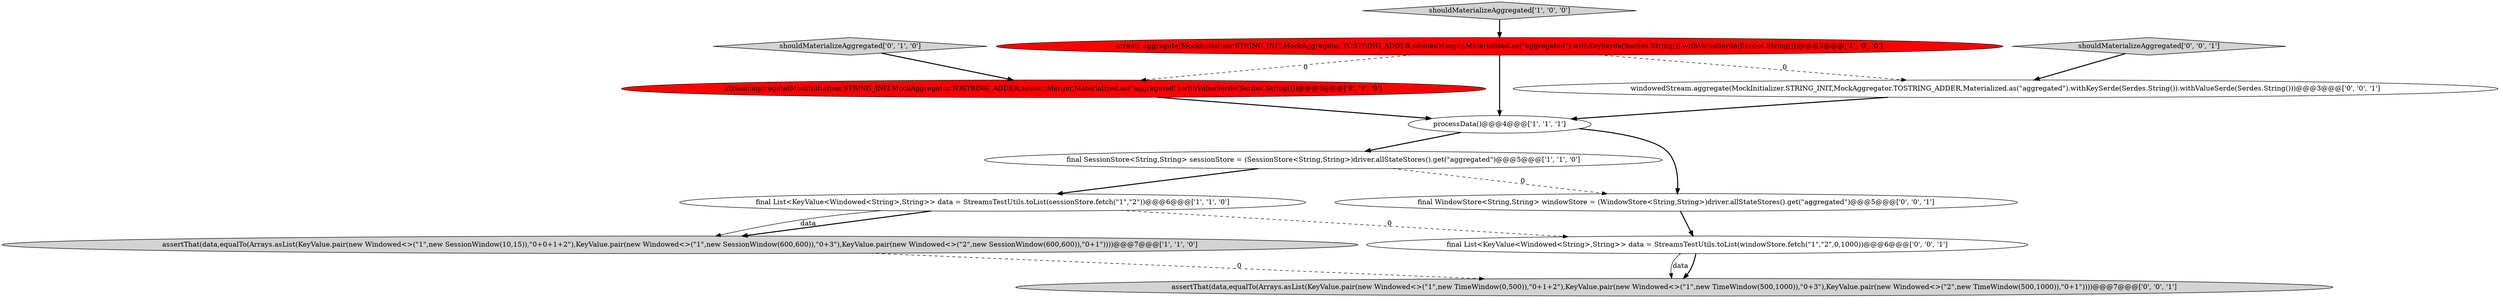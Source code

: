digraph {
3 [style = filled, label = "assertThat(data,equalTo(Arrays.asList(KeyValue.pair(new Windowed<>(\"1\",new SessionWindow(10,15)),\"0+0+1+2\"),KeyValue.pair(new Windowed<>(\"1\",new SessionWindow(600,600)),\"0+3\"),KeyValue.pair(new Windowed<>(\"2\",new SessionWindow(600,600)),\"0+1\"))))@@@7@@@['1', '1', '0']", fillcolor = lightgray, shape = ellipse image = "AAA0AAABBB1BBB"];
7 [style = filled, label = "stream.aggregate(MockInitializer.STRING_INIT,MockAggregator.TOSTRING_ADDER,sessionMerger,Materialized.as(\"aggregated\").withValueSerde(Serdes.String()))@@@3@@@['0', '1', '0']", fillcolor = red, shape = ellipse image = "AAA1AAABBB2BBB"];
9 [style = filled, label = "windowedStream.aggregate(MockInitializer.STRING_INIT,MockAggregator.TOSTRING_ADDER,Materialized.as(\"aggregated\").withKeySerde(Serdes.String()).withValueSerde(Serdes.String()))@@@3@@@['0', '0', '1']", fillcolor = white, shape = ellipse image = "AAA0AAABBB3BBB"];
0 [style = filled, label = "stream.aggregate(MockInitializer.STRING_INIT,MockAggregator.TOSTRING_ADDER,sessionMerger,Materialized.as(\"aggregated\").withKeySerde(Serdes.String()).withValueSerde(Serdes.String()))@@@3@@@['1', '0', '0']", fillcolor = red, shape = ellipse image = "AAA1AAABBB1BBB"];
12 [style = filled, label = "shouldMaterializeAggregated['0', '0', '1']", fillcolor = lightgray, shape = diamond image = "AAA0AAABBB3BBB"];
1 [style = filled, label = "processData()@@@4@@@['1', '1', '1']", fillcolor = white, shape = ellipse image = "AAA0AAABBB1BBB"];
2 [style = filled, label = "final SessionStore<String,String> sessionStore = (SessionStore<String,String>)driver.allStateStores().get(\"aggregated\")@@@5@@@['1', '1', '0']", fillcolor = white, shape = ellipse image = "AAA0AAABBB1BBB"];
10 [style = filled, label = "assertThat(data,equalTo(Arrays.asList(KeyValue.pair(new Windowed<>(\"1\",new TimeWindow(0,500)),\"0+1+2\"),KeyValue.pair(new Windowed<>(\"1\",new TimeWindow(500,1000)),\"0+3\"),KeyValue.pair(new Windowed<>(\"2\",new TimeWindow(500,1000)),\"0+1\"))))@@@7@@@['0', '0', '1']", fillcolor = lightgray, shape = ellipse image = "AAA0AAABBB3BBB"];
8 [style = filled, label = "final WindowStore<String,String> windowStore = (WindowStore<String,String>)driver.allStateStores().get(\"aggregated\")@@@5@@@['0', '0', '1']", fillcolor = white, shape = ellipse image = "AAA0AAABBB3BBB"];
11 [style = filled, label = "final List<KeyValue<Windowed<String>,String>> data = StreamsTestUtils.toList(windowStore.fetch(\"1\",\"2\",0,1000))@@@6@@@['0', '0', '1']", fillcolor = white, shape = ellipse image = "AAA0AAABBB3BBB"];
5 [style = filled, label = "shouldMaterializeAggregated['1', '0', '0']", fillcolor = lightgray, shape = diamond image = "AAA0AAABBB1BBB"];
4 [style = filled, label = "final List<KeyValue<Windowed<String>,String>> data = StreamsTestUtils.toList(sessionStore.fetch(\"1\",\"2\"))@@@6@@@['1', '1', '0']", fillcolor = white, shape = ellipse image = "AAA0AAABBB1BBB"];
6 [style = filled, label = "shouldMaterializeAggregated['0', '1', '0']", fillcolor = lightgray, shape = diamond image = "AAA0AAABBB2BBB"];
4->3 [style = bold, label=""];
1->2 [style = bold, label=""];
3->10 [style = dashed, label="0"];
7->1 [style = bold, label=""];
1->8 [style = bold, label=""];
0->9 [style = dashed, label="0"];
4->11 [style = dashed, label="0"];
6->7 [style = bold, label=""];
5->0 [style = bold, label=""];
9->1 [style = bold, label=""];
12->9 [style = bold, label=""];
8->11 [style = bold, label=""];
2->4 [style = bold, label=""];
11->10 [style = bold, label=""];
0->1 [style = bold, label=""];
4->3 [style = solid, label="data"];
11->10 [style = solid, label="data"];
0->7 [style = dashed, label="0"];
2->8 [style = dashed, label="0"];
}
